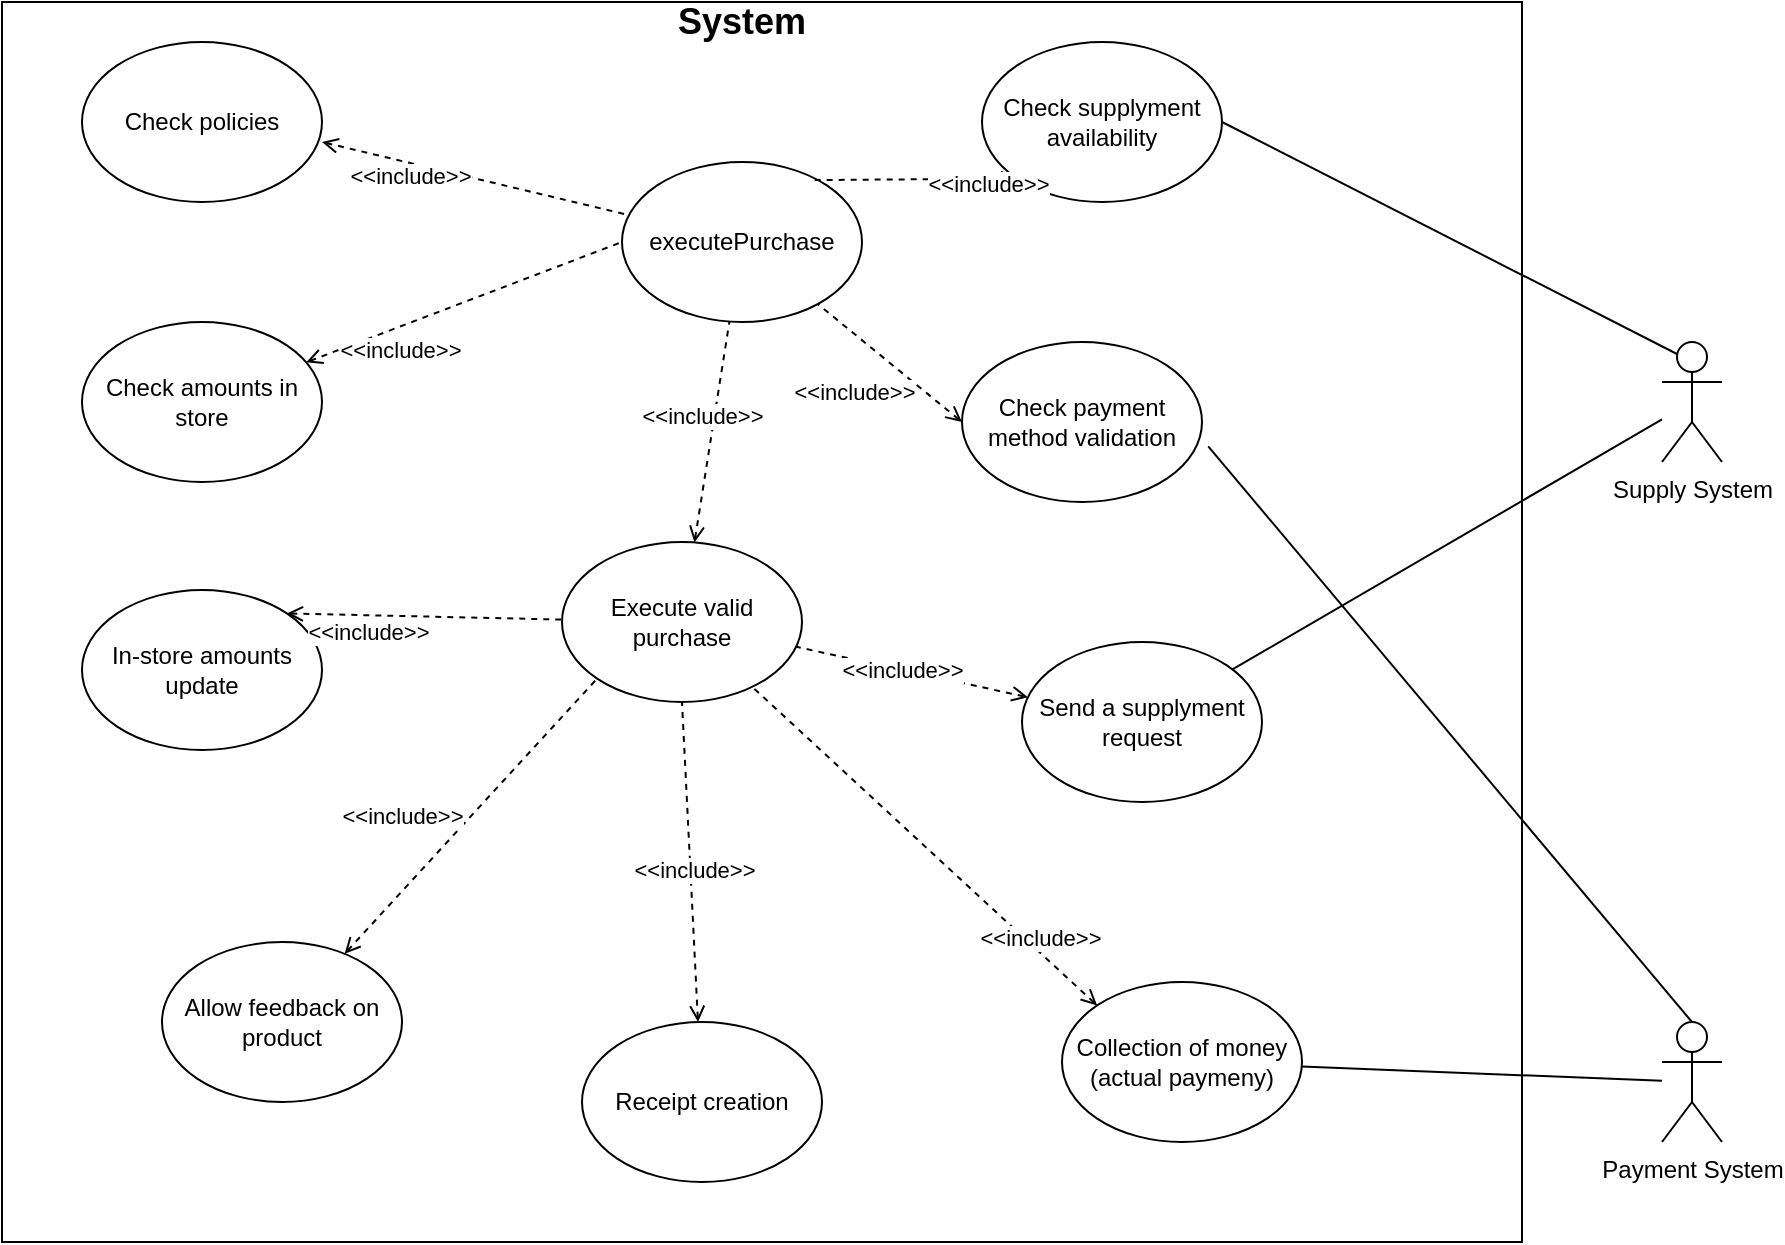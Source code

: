 <mxfile version="14.6.6" type="device"><diagram id="GF-xDZAtTtPJgC9kSCFO" name="Page-1"><mxGraphModel dx="1504" dy="681" grid="1" gridSize="10" guides="1" tooltips="1" connect="1" arrows="1" fold="1" page="1" pageScale="1" pageWidth="583" pageHeight="827" math="0" shadow="0"><root><mxCell id="0"/><mxCell id="1" parent="0"/><mxCell id="OXgNddLI51u4a1bNV40O-27" value="Supply System" style="shape=umlActor;verticalLabelPosition=bottom;verticalAlign=top;html=1;outlineConnect=0;" vertex="1" parent="1"><mxGeometry x="950" y="260" width="30" height="60" as="geometry"/></mxCell><mxCell id="OXgNddLI51u4a1bNV40O-29" value="Payment System" style="shape=umlActor;verticalLabelPosition=bottom;verticalAlign=top;html=1;outlineConnect=0;" vertex="1" parent="1"><mxGeometry x="950" y="600" width="30" height="60" as="geometry"/></mxCell><mxCell id="OXgNddLI51u4a1bNV40O-37" value="" style="rounded=0;whiteSpace=wrap;html=1;" vertex="1" parent="1"><mxGeometry x="120" y="90" width="760" height="620" as="geometry"/></mxCell><mxCell id="OXgNddLI51u4a1bNV40O-38" value="executePurchase" style="ellipse;whiteSpace=wrap;html=1;" vertex="1" parent="1"><mxGeometry x="430" y="170" width="120" height="80" as="geometry"/></mxCell><mxCell id="OXgNddLI51u4a1bNV40O-39" value="Check policies" style="ellipse;whiteSpace=wrap;html=1;" vertex="1" parent="1"><mxGeometry x="160" y="110" width="120" height="80" as="geometry"/></mxCell><mxCell id="OXgNddLI51u4a1bNV40O-40" value="Check amounts in store" style="ellipse;whiteSpace=wrap;html=1;" vertex="1" parent="1"><mxGeometry x="160" y="250" width="120" height="80" as="geometry"/></mxCell><mxCell id="OXgNddLI51u4a1bNV40O-41" value="Check supplyment availability" style="ellipse;whiteSpace=wrap;html=1;" vertex="1" parent="1"><mxGeometry x="610" y="110" width="120" height="80" as="geometry"/></mxCell><mxCell id="OXgNddLI51u4a1bNV40O-42" value="Check payment method validation" style="ellipse;whiteSpace=wrap;html=1;" vertex="1" parent="1"><mxGeometry x="600" y="260" width="120" height="80" as="geometry"/></mxCell><mxCell id="OXgNddLI51u4a1bNV40O-43" value="Collection of money (actual paymeny)" style="ellipse;whiteSpace=wrap;html=1;" vertex="1" parent="1"><mxGeometry x="650" y="580" width="120" height="80" as="geometry"/></mxCell><mxCell id="OXgNddLI51u4a1bNV40O-44" value="In-store amounts update" style="ellipse;whiteSpace=wrap;html=1;" vertex="1" parent="1"><mxGeometry x="160" y="384" width="120" height="80" as="geometry"/></mxCell><mxCell id="OXgNddLI51u4a1bNV40O-45" value="Receipt creation" style="ellipse;whiteSpace=wrap;html=1;" vertex="1" parent="1"><mxGeometry x="410" y="600" width="120" height="80" as="geometry"/></mxCell><mxCell id="OXgNddLI51u4a1bNV40O-46" value="" style="endArrow=none;html=1;exitX=1;exitY=0.625;exitDx=0;exitDy=0;dashed=1;startArrow=open;startFill=0;exitPerimeter=0;" edge="1" parent="1" source="OXgNddLI51u4a1bNV40O-39" target="OXgNddLI51u4a1bNV40O-38"><mxGeometry width="50" height="50" relative="1" as="geometry"><mxPoint x="310" y="330" as="sourcePoint"/><mxPoint x="392.88" y="401.2" as="targetPoint"/></mxGeometry></mxCell><mxCell id="OXgNddLI51u4a1bNV40O-47" value="&amp;lt;&amp;lt;include&amp;gt;&amp;gt;" style="edgeLabel;html=1;align=center;verticalAlign=middle;resizable=0;points=[];" vertex="1" connectable="0" parent="OXgNddLI51u4a1bNV40O-46"><mxGeometry x="-0.54" y="-3" relative="1" as="geometry"><mxPoint x="9" y="5" as="offset"/></mxGeometry></mxCell><mxCell id="OXgNddLI51u4a1bNV40O-48" value="" style="endArrow=none;html=1;dashed=1;startArrow=open;startFill=0;entryX=0;entryY=0.5;entryDx=0;entryDy=0;" edge="1" parent="1" source="OXgNddLI51u4a1bNV40O-40" target="OXgNddLI51u4a1bNV40O-38"><mxGeometry width="50" height="50" relative="1" as="geometry"><mxPoint x="320" y="330" as="sourcePoint"/><mxPoint x="406.328" y="407.837" as="targetPoint"/></mxGeometry></mxCell><mxCell id="OXgNddLI51u4a1bNV40O-49" value="&amp;lt;&amp;lt;include&amp;gt;&amp;gt;" style="edgeLabel;html=1;align=center;verticalAlign=middle;resizable=0;points=[];" vertex="1" connectable="0" parent="OXgNddLI51u4a1bNV40O-48"><mxGeometry x="-0.54" y="-3" relative="1" as="geometry"><mxPoint x="9" y="5" as="offset"/></mxGeometry></mxCell><mxCell id="OXgNddLI51u4a1bNV40O-50" value="" style="endArrow=none;html=1;exitX=0;exitY=1;exitDx=0;exitDy=0;dashed=1;startArrow=open;startFill=0;entryX=0.793;entryY=0.113;entryDx=0;entryDy=0;entryPerimeter=0;" edge="1" parent="1" source="OXgNddLI51u4a1bNV40O-41" target="OXgNddLI51u4a1bNV40O-38"><mxGeometry width="50" height="50" relative="1" as="geometry"><mxPoint x="370" y="340" as="sourcePoint"/><mxPoint x="456.328" y="417.837" as="targetPoint"/></mxGeometry></mxCell><mxCell id="OXgNddLI51u4a1bNV40O-51" value="&amp;lt;&amp;lt;include&amp;gt;&amp;gt;" style="edgeLabel;html=1;align=center;verticalAlign=middle;resizable=0;points=[];" vertex="1" connectable="0" parent="OXgNddLI51u4a1bNV40O-50"><mxGeometry x="-0.54" y="-3" relative="1" as="geometry"><mxPoint x="9" y="5" as="offset"/></mxGeometry></mxCell><mxCell id="OXgNddLI51u4a1bNV40O-52" value="" style="endArrow=none;html=1;exitX=0;exitY=0.5;exitDx=0;exitDy=0;dashed=1;startArrow=open;startFill=0;" edge="1" parent="1" source="OXgNddLI51u4a1bNV40O-42" target="OXgNddLI51u4a1bNV40O-38"><mxGeometry width="50" height="50" relative="1" as="geometry"><mxPoint x="380" y="350" as="sourcePoint"/><mxPoint x="466.328" y="427.837" as="targetPoint"/></mxGeometry></mxCell><mxCell id="OXgNddLI51u4a1bNV40O-53" value="&amp;lt;&amp;lt;include&amp;gt;&amp;gt;" style="edgeLabel;html=1;align=center;verticalAlign=middle;resizable=0;points=[];" vertex="1" connectable="0" parent="OXgNddLI51u4a1bNV40O-52"><mxGeometry x="-0.54" y="-3" relative="1" as="geometry"><mxPoint x="-40" y="1" as="offset"/></mxGeometry></mxCell><mxCell id="OXgNddLI51u4a1bNV40O-54" value="" style="endArrow=none;html=1;exitX=0;exitY=0;exitDx=0;exitDy=0;dashed=1;startArrow=open;startFill=0;" edge="1" parent="1" source="OXgNddLI51u4a1bNV40O-43" target="OXgNddLI51u4a1bNV40O-66"><mxGeometry width="50" height="50" relative="1" as="geometry"><mxPoint x="390" y="360" as="sourcePoint"/><mxPoint x="476.328" y="437.837" as="targetPoint"/></mxGeometry></mxCell><mxCell id="OXgNddLI51u4a1bNV40O-55" value="&amp;lt;&amp;lt;include&amp;gt;&amp;gt;" style="edgeLabel;html=1;align=center;verticalAlign=middle;resizable=0;points=[];" vertex="1" connectable="0" parent="OXgNddLI51u4a1bNV40O-54"><mxGeometry x="-0.54" y="-3" relative="1" as="geometry"><mxPoint x="9" y="5" as="offset"/></mxGeometry></mxCell><mxCell id="OXgNddLI51u4a1bNV40O-56" value="" style="endArrow=none;html=1;exitX=1;exitY=0;exitDx=0;exitDy=0;dashed=1;startArrow=open;startFill=0;" edge="1" parent="1" source="OXgNddLI51u4a1bNV40O-44" target="OXgNddLI51u4a1bNV40O-66"><mxGeometry width="50" height="50" relative="1" as="geometry"><mxPoint x="360" y="370" as="sourcePoint"/><mxPoint x="446.328" y="447.837" as="targetPoint"/></mxGeometry></mxCell><mxCell id="OXgNddLI51u4a1bNV40O-57" value="&amp;lt;&amp;lt;include&amp;gt;&amp;gt;" style="edgeLabel;html=1;align=center;verticalAlign=middle;resizable=0;points=[];" vertex="1" connectable="0" parent="OXgNddLI51u4a1bNV40O-56"><mxGeometry x="-0.54" y="-3" relative="1" as="geometry"><mxPoint x="9" y="5" as="offset"/></mxGeometry></mxCell><mxCell id="OXgNddLI51u4a1bNV40O-58" value="" style="endArrow=none;html=1;dashed=1;startArrow=open;startFill=0;entryX=0.5;entryY=1;entryDx=0;entryDy=0;" edge="1" parent="1" source="OXgNddLI51u4a1bNV40O-45" target="OXgNddLI51u4a1bNV40O-66"><mxGeometry width="50" height="50" relative="1" as="geometry"><mxPoint x="370" y="380" as="sourcePoint"/><mxPoint x="456.328" y="457.837" as="targetPoint"/></mxGeometry></mxCell><mxCell id="OXgNddLI51u4a1bNV40O-59" value="&amp;lt;&amp;lt;include&amp;gt;&amp;gt;" style="edgeLabel;html=1;align=center;verticalAlign=middle;resizable=0;points=[];" vertex="1" connectable="0" parent="OXgNddLI51u4a1bNV40O-58"><mxGeometry x="-0.54" y="-3" relative="1" as="geometry"><mxPoint x="-3" y="-39" as="offset"/></mxGeometry></mxCell><mxCell id="OXgNddLI51u4a1bNV40O-60" value="" style="endArrow=none;html=1;entryX=0.5;entryY=0;entryDx=0;entryDy=0;entryPerimeter=0;exitX=1.026;exitY=0.652;exitDx=0;exitDy=0;exitPerimeter=0;" edge="1" parent="1" source="OXgNddLI51u4a1bNV40O-42" target="OXgNddLI51u4a1bNV40O-29"><mxGeometry width="50" height="50" relative="1" as="geometry"><mxPoint x="820" y="490" as="sourcePoint"/><mxPoint x="949.0" y="484" as="targetPoint"/></mxGeometry></mxCell><mxCell id="OXgNddLI51u4a1bNV40O-61" value="" style="endArrow=none;html=1;" edge="1" parent="1" source="OXgNddLI51u4a1bNV40O-43" target="OXgNddLI51u4a1bNV40O-29"><mxGeometry width="50" height="50" relative="1" as="geometry"><mxPoint x="810" y="570" as="sourcePoint"/><mxPoint x="949.0" y="497.571" as="targetPoint"/></mxGeometry></mxCell><mxCell id="OXgNddLI51u4a1bNV40O-62" value="" style="endArrow=none;html=1;entryX=0.25;entryY=0.1;entryDx=0;entryDy=0;entryPerimeter=0;exitX=1;exitY=0.5;exitDx=0;exitDy=0;" edge="1" parent="1" source="OXgNddLI51u4a1bNV40O-41" target="OXgNddLI51u4a1bNV40O-27"><mxGeometry width="50" height="50" relative="1" as="geometry"><mxPoint x="780" y="300" as="sourcePoint"/><mxPoint x="950" y="280" as="targetPoint"/></mxGeometry></mxCell><mxCell id="OXgNddLI51u4a1bNV40O-64" value="&lt;font style=&quot;font-size: 18px&quot;&gt;&lt;b&gt;System&lt;/b&gt;&lt;/font&gt;" style="text;html=1;strokeColor=none;fillColor=none;align=center;verticalAlign=middle;whiteSpace=wrap;rounded=0;" vertex="1" parent="1"><mxGeometry x="470" y="90" width="40" height="20" as="geometry"/></mxCell><mxCell id="OXgNddLI51u4a1bNV40O-66" value="Execute valid purchase" style="ellipse;whiteSpace=wrap;html=1;" vertex="1" parent="1"><mxGeometry x="400" y="360" width="120" height="80" as="geometry"/></mxCell><mxCell id="OXgNddLI51u4a1bNV40O-67" value="" style="endArrow=none;html=1;dashed=1;startArrow=open;startFill=0;" edge="1" parent="1" source="OXgNddLI51u4a1bNV40O-66" target="OXgNddLI51u4a1bNV40O-38"><mxGeometry width="50" height="50" relative="1" as="geometry"><mxPoint x="480" y="610" as="sourcePoint"/><mxPoint x="480" y="450" as="targetPoint"/></mxGeometry></mxCell><mxCell id="OXgNddLI51u4a1bNV40O-68" value="&amp;lt;&amp;lt;include&amp;gt;&amp;gt;" style="edgeLabel;html=1;align=center;verticalAlign=middle;resizable=0;points=[];" vertex="1" connectable="0" parent="OXgNddLI51u4a1bNV40O-67"><mxGeometry x="-0.54" y="-3" relative="1" as="geometry"><mxPoint x="-3" y="-39" as="offset"/></mxGeometry></mxCell><mxCell id="OXgNddLI51u4a1bNV40O-69" value="Send a supplyment request" style="ellipse;whiteSpace=wrap;html=1;" vertex="1" parent="1"><mxGeometry x="630" y="410" width="120" height="80" as="geometry"/></mxCell><mxCell id="OXgNddLI51u4a1bNV40O-70" value="" style="endArrow=none;html=1;dashed=1;startArrow=open;startFill=0;" edge="1" parent="1" source="OXgNddLI51u4a1bNV40O-69" target="OXgNddLI51u4a1bNV40O-66"><mxGeometry width="50" height="50" relative="1" as="geometry"><mxPoint x="476.102" y="370.207" as="sourcePoint"/><mxPoint x="493.719" y="259.78" as="targetPoint"/></mxGeometry></mxCell><mxCell id="OXgNddLI51u4a1bNV40O-71" value="&amp;lt;&amp;lt;include&amp;gt;&amp;gt;" style="edgeLabel;html=1;align=center;verticalAlign=middle;resizable=0;points=[];" vertex="1" connectable="0" parent="OXgNddLI51u4a1bNV40O-70"><mxGeometry x="-0.54" y="-3" relative="1" as="geometry"><mxPoint x="-37" y="-5" as="offset"/></mxGeometry></mxCell><mxCell id="OXgNddLI51u4a1bNV40O-72" value="" style="endArrow=none;html=1;" edge="1" parent="1" source="OXgNddLI51u4a1bNV40O-69" target="OXgNddLI51u4a1bNV40O-27"><mxGeometry width="50" height="50" relative="1" as="geometry"><mxPoint x="810" y="410" as="sourcePoint"/><mxPoint x="860" y="360" as="targetPoint"/></mxGeometry></mxCell><mxCell id="OXgNddLI51u4a1bNV40O-77" value="Allow feedback on product" style="ellipse;whiteSpace=wrap;html=1;" vertex="1" parent="1"><mxGeometry x="200" y="560" width="120" height="80" as="geometry"/></mxCell><mxCell id="OXgNddLI51u4a1bNV40O-78" value="" style="endArrow=none;html=1;dashed=1;startArrow=open;startFill=0;entryX=0;entryY=1;entryDx=0;entryDy=0;" edge="1" parent="1" source="OXgNddLI51u4a1bNV40O-77" target="OXgNddLI51u4a1bNV40O-66"><mxGeometry width="50" height="50" relative="1" as="geometry"><mxPoint x="478.001" y="610.022" as="sourcePoint"/><mxPoint x="470" y="450" as="targetPoint"/></mxGeometry></mxCell><mxCell id="OXgNddLI51u4a1bNV40O-79" value="&amp;lt;&amp;lt;include&amp;gt;&amp;gt;" style="edgeLabel;html=1;align=center;verticalAlign=middle;resizable=0;points=[];" vertex="1" connectable="0" parent="OXgNddLI51u4a1bNV40O-78"><mxGeometry x="-0.54" y="-3" relative="1" as="geometry"><mxPoint x="-3" y="-39" as="offset"/></mxGeometry></mxCell></root></mxGraphModel></diagram></mxfile>